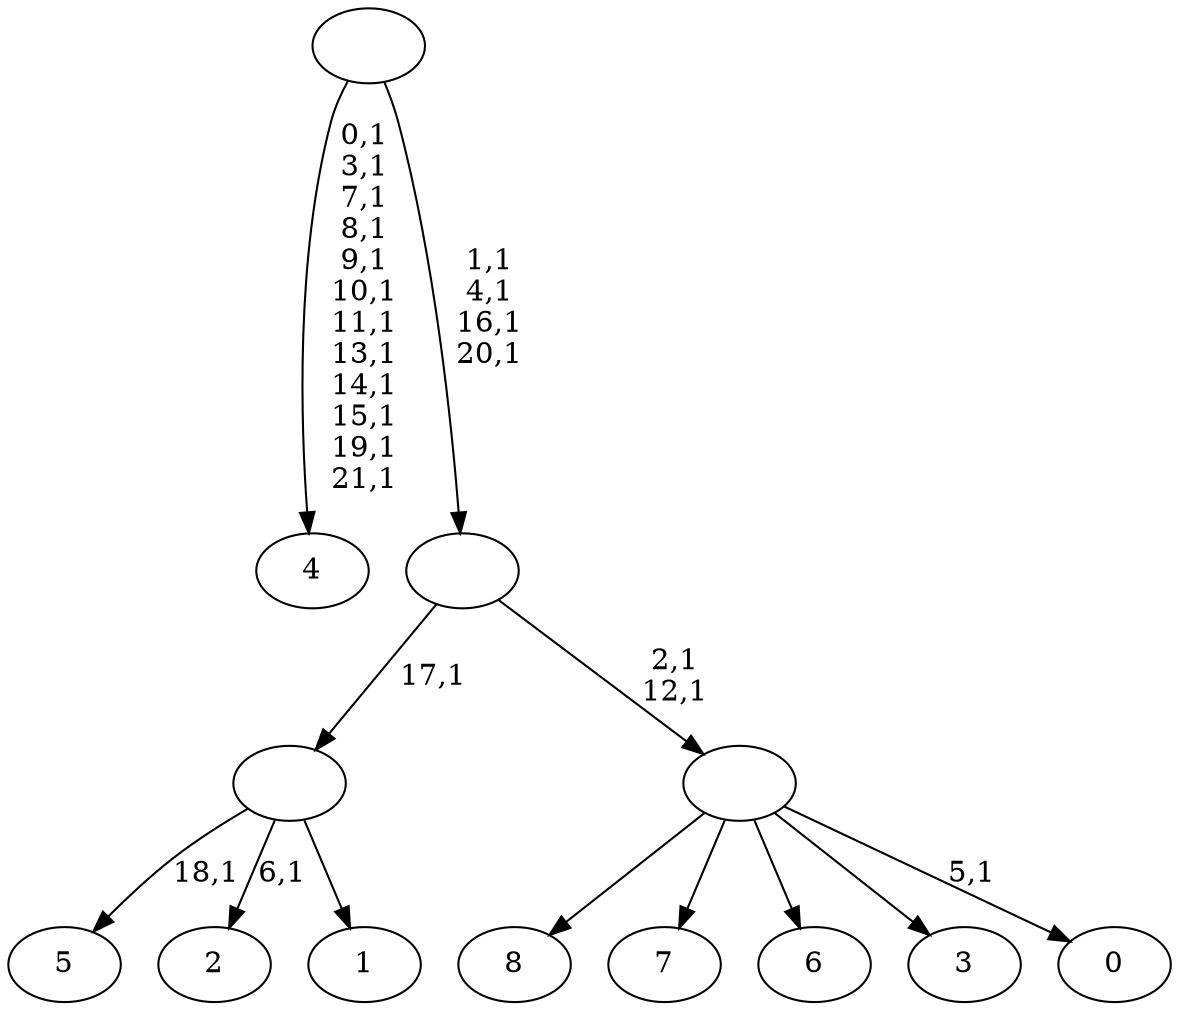 digraph T {
	31 [label="8"]
	30 [label="7"]
	29 [label="6"]
	28 [label="5"]
	26 [label="4"]
	13 [label="3"]
	12 [label="2"]
	10 [label="1"]
	9 [label=""]
	8 [label="0"]
	6 [label=""]
	4 [label=""]
	0 [label=""]
	9 -> 12 [label="6,1"]
	9 -> 28 [label="18,1"]
	9 -> 10 [label=""]
	6 -> 8 [label="5,1"]
	6 -> 31 [label=""]
	6 -> 30 [label=""]
	6 -> 29 [label=""]
	6 -> 13 [label=""]
	4 -> 6 [label="2,1\n12,1"]
	4 -> 9 [label="17,1"]
	0 -> 4 [label="1,1\n4,1\n16,1\n20,1"]
	0 -> 26 [label="0,1\n3,1\n7,1\n8,1\n9,1\n10,1\n11,1\n13,1\n14,1\n15,1\n19,1\n21,1"]
}
